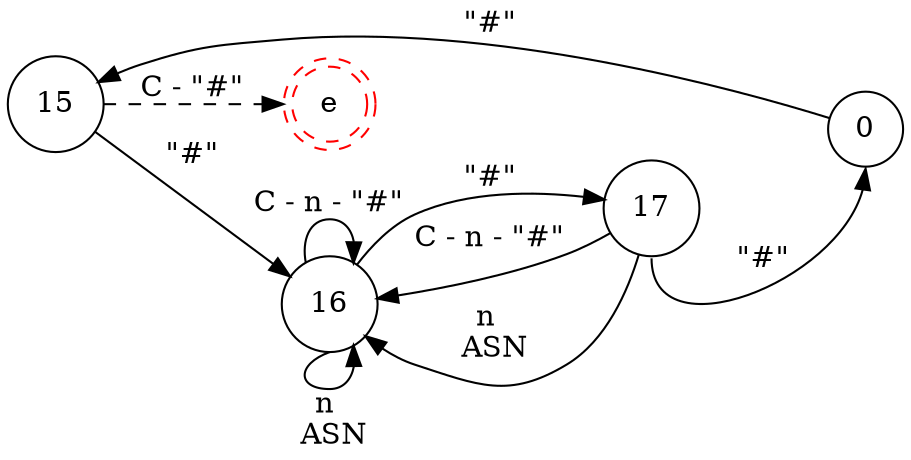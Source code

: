 digraph DFA {
    rankdir = LR;
    node [shape = circle;];
    e [shape = doublecircle;style = dashed;color = red;];
    
    0 -> 15 [label = "\"#\"";];
    15 -> e [label = "C - \"#\""; style = dashed;];
    15 -> 16 [label = "\"#\"";];
    16 -> 16 [label = "C - n - \"#\"";];
    16 -> 16 [label = "n \n ASN"; tailport = s;];
    16 -> 17 [label = "\"#\"";];
    17 -> 16 [label = "C - n - \"#\"";];
    17 -> 16 [label = "n \n ASN";];
    17 -> 0 [label = "\"#\""; headport = s; tailport = s;];
}